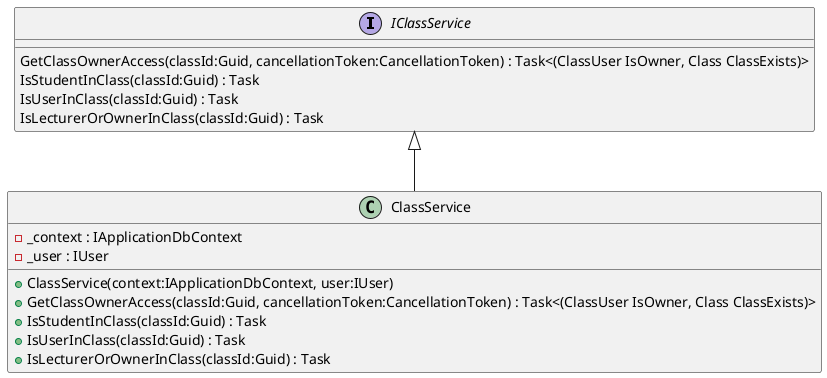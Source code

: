 @startuml
interface IClassService {
    GetClassOwnerAccess(classId:Guid, cancellationToken:CancellationToken) : Task<(ClassUser IsOwner, Class ClassExists)>
    IsStudentInClass(classId:Guid) : Task
    IsUserInClass(classId:Guid) : Task
    IsLecturerOrOwnerInClass(classId:Guid) : Task
}
class ClassService {
    -  _context : IApplicationDbContext
    -  _user : IUser
    + ClassService(context:IApplicationDbContext, user:IUser)
    +  GetClassOwnerAccess(classId:Guid, cancellationToken:CancellationToken) : Task<(ClassUser IsOwner, Class ClassExists)>
    +  IsStudentInClass(classId:Guid) : Task
    +  IsUserInClass(classId:Guid) : Task
    +  IsLecturerOrOwnerInClass(classId:Guid) : Task
}
IClassService <|-- ClassService
@enduml
